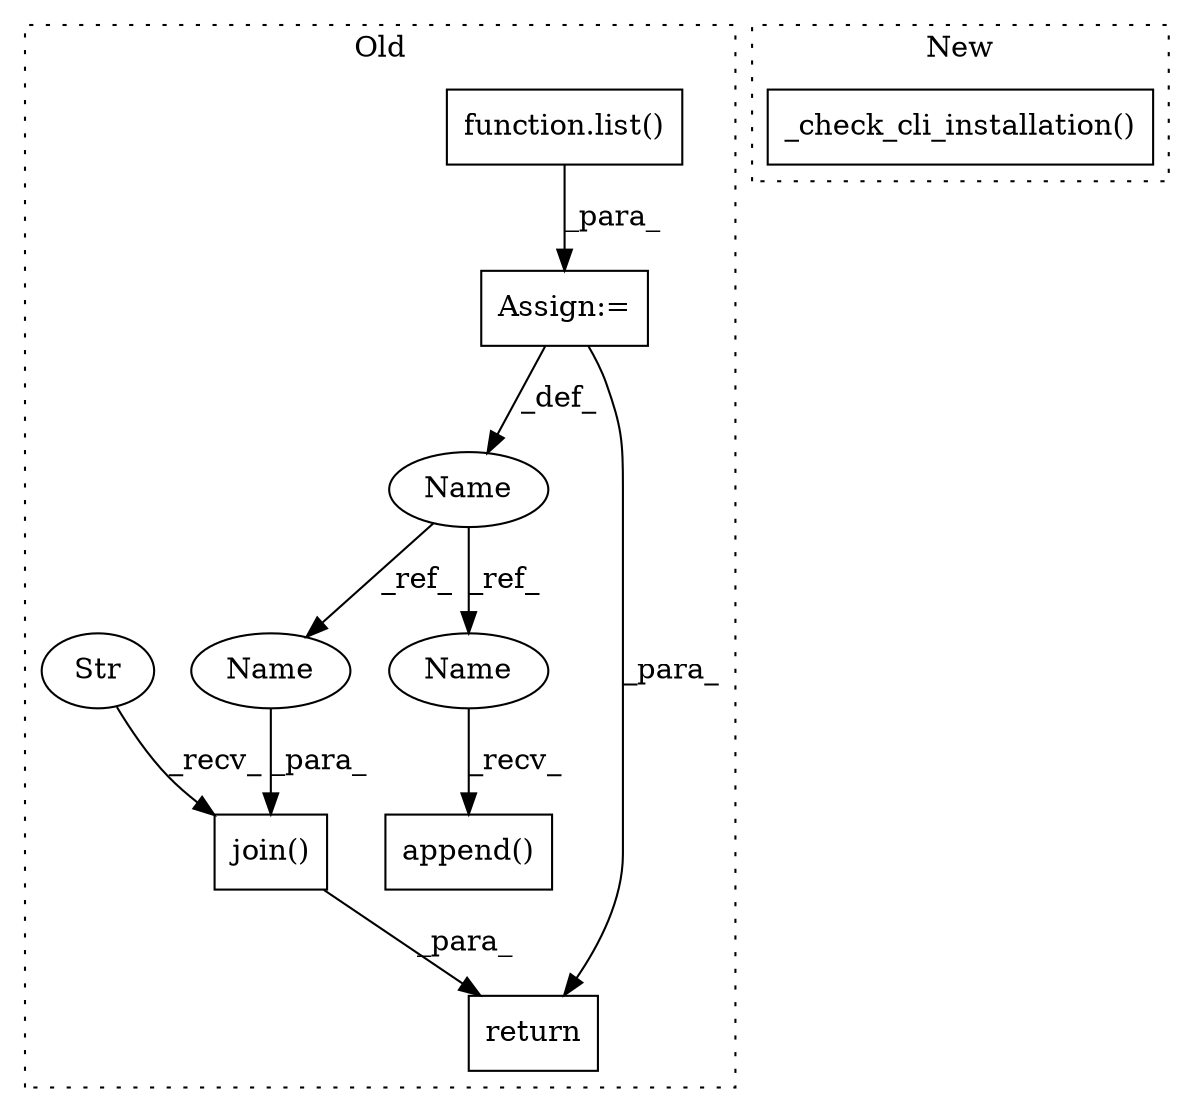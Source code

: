 digraph G {
subgraph cluster0 {
1 [label="function.list()" a="75" s="5211,5232" l="5,1" shape="box"];
3 [label="join()" a="75" s="5298,5322" l="12,1" shape="box"];
4 [label="Str" a="66" s="5298" l="6" shape="ellipse"];
5 [label="append()" a="75" s="5242,5281" l="20,1" shape="box"];
6 [label="Name" a="87" s="5196" l="12" shape="ellipse"];
7 [label="Assign:=" a="68" s="5208" l="3" shape="box"];
8 [label="return" a="93" s="5291" l="7" shape="box"];
9 [label="Name" a="87" s="5242" l="12" shape="ellipse"];
10 [label="Name" a="87" s="5310" l="12" shape="ellipse"];
label = "Old";
style="dotted";
}
subgraph cluster1 {
2 [label="_check_cli_installation()" a="75" s="5956" l="30" shape="box"];
label = "New";
style="dotted";
}
1 -> 7 [label="_para_"];
3 -> 8 [label="_para_"];
4 -> 3 [label="_recv_"];
6 -> 10 [label="_ref_"];
6 -> 9 [label="_ref_"];
7 -> 6 [label="_def_"];
7 -> 8 [label="_para_"];
9 -> 5 [label="_recv_"];
10 -> 3 [label="_para_"];
}